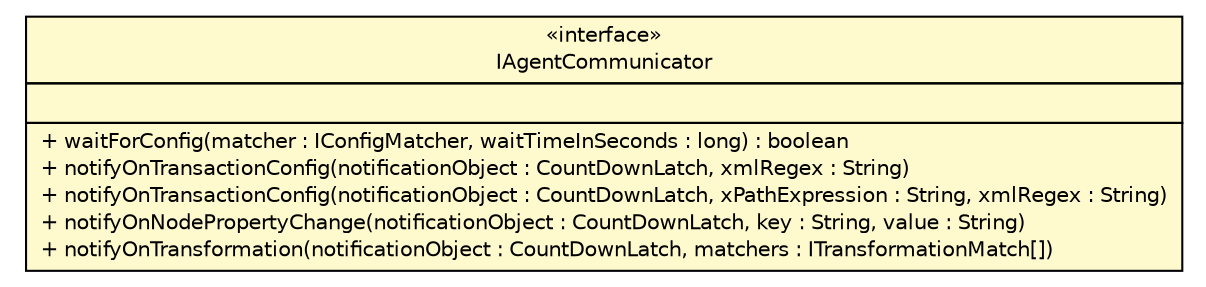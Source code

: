 #!/usr/local/bin/dot
#
# Class diagram 
# Generated by UMLGraph version 5.4 (http://www.umlgraph.org/)
#

digraph G {
	edge [fontname="Helvetica",fontsize=10,labelfontname="Helvetica",labelfontsize=10];
	node [fontname="Helvetica",fontsize=10,shape=plaintext];
	nodesep=0.25;
	ranksep=0.5;
	// com.appdynamics.apm.appagent.api.debug.IAgentCommunicator
	c23 [label=<<table title="com.appdynamics.apm.appagent.api.debug.IAgentCommunicator" border="0" cellborder="1" cellspacing="0" cellpadding="2" port="p" bgcolor="lemonChiffon" href="./IAgentCommunicator.html">
		<tr><td><table border="0" cellspacing="0" cellpadding="1">
<tr><td align="center" balign="center"> &#171;interface&#187; </td></tr>
<tr><td align="center" balign="center"> IAgentCommunicator </td></tr>
		</table></td></tr>
		<tr><td><table border="0" cellspacing="0" cellpadding="1">
<tr><td align="left" balign="left">  </td></tr>
		</table></td></tr>
		<tr><td><table border="0" cellspacing="0" cellpadding="1">
<tr><td align="left" balign="left"> + waitForConfig(matcher : IConfigMatcher, waitTimeInSeconds : long) : boolean </td></tr>
<tr><td align="left" balign="left"> + notifyOnTransactionConfig(notificationObject : CountDownLatch, xmlRegex : String) </td></tr>
<tr><td align="left" balign="left"> + notifyOnTransactionConfig(notificationObject : CountDownLatch, xPathExpression : String, xmlRegex : String) </td></tr>
<tr><td align="left" balign="left"> + notifyOnNodePropertyChange(notificationObject : CountDownLatch, key : String, value : String) </td></tr>
<tr><td align="left" balign="left"> + notifyOnTransformation(notificationObject : CountDownLatch, matchers : ITransformationMatch[]) </td></tr>
		</table></td></tr>
		</table>>, URL="./IAgentCommunicator.html", fontname="Helvetica", fontcolor="black", fontsize=10.0];
}

